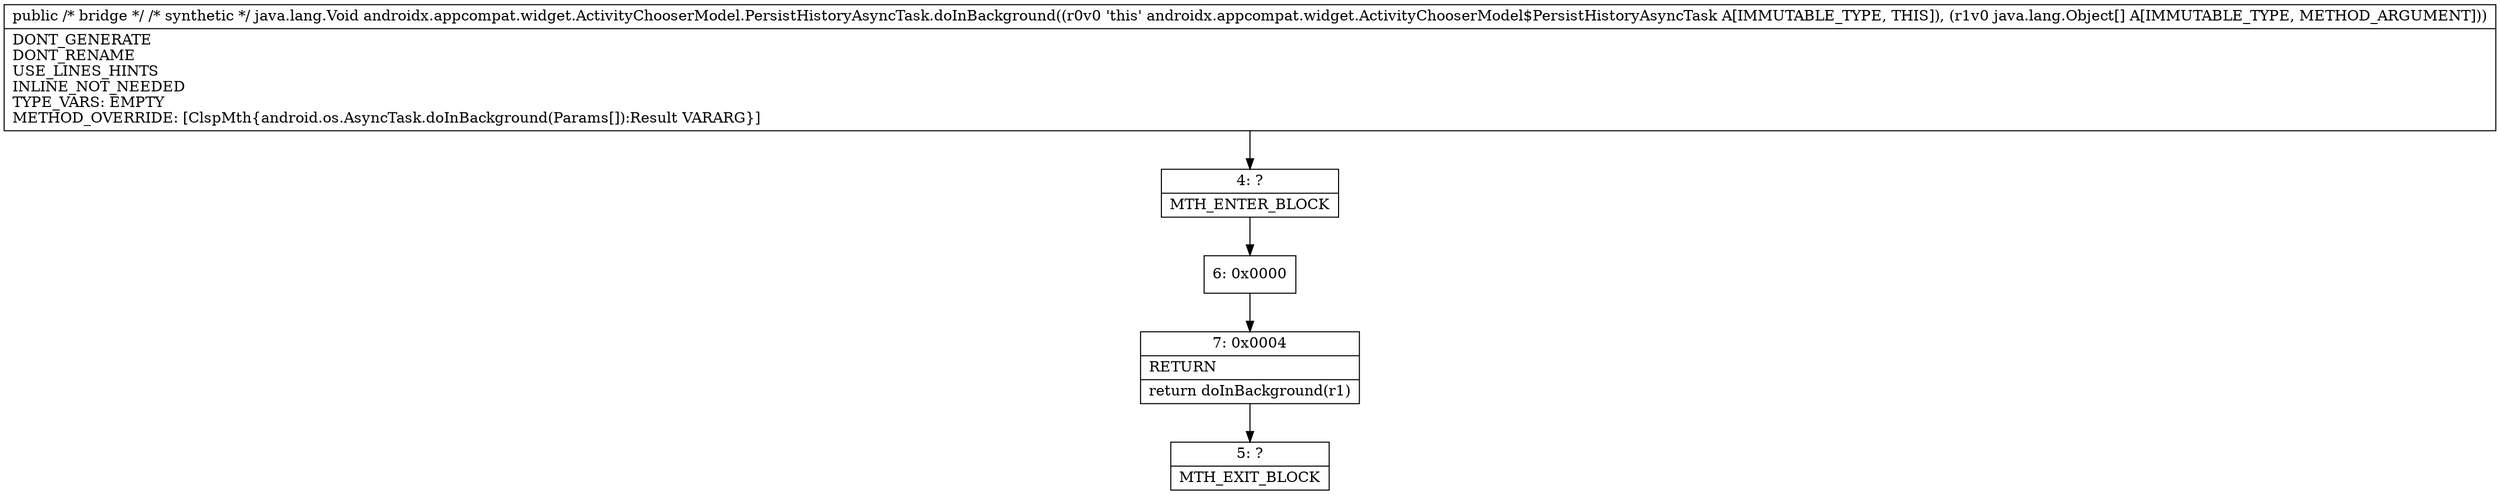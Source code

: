 digraph "CFG forandroidx.appcompat.widget.ActivityChooserModel.PersistHistoryAsyncTask.doInBackground([Ljava\/lang\/Object;)Ljava\/lang\/Object;" {
Node_4 [shape=record,label="{4\:\ ?|MTH_ENTER_BLOCK\l}"];
Node_6 [shape=record,label="{6\:\ 0x0000}"];
Node_7 [shape=record,label="{7\:\ 0x0004|RETURN\l|return doInBackground(r1)\l}"];
Node_5 [shape=record,label="{5\:\ ?|MTH_EXIT_BLOCK\l}"];
MethodNode[shape=record,label="{public \/* bridge *\/ \/* synthetic *\/ java.lang.Void androidx.appcompat.widget.ActivityChooserModel.PersistHistoryAsyncTask.doInBackground((r0v0 'this' androidx.appcompat.widget.ActivityChooserModel$PersistHistoryAsyncTask A[IMMUTABLE_TYPE, THIS]), (r1v0 java.lang.Object[] A[IMMUTABLE_TYPE, METHOD_ARGUMENT]))  | DONT_GENERATE\lDONT_RENAME\lUSE_LINES_HINTS\lINLINE_NOT_NEEDED\lTYPE_VARS: EMPTY\lMETHOD_OVERRIDE: [ClspMth\{android.os.AsyncTask.doInBackground(Params[]):Result VARARG\}]\l}"];
MethodNode -> Node_4;Node_4 -> Node_6;
Node_6 -> Node_7;
Node_7 -> Node_5;
}

